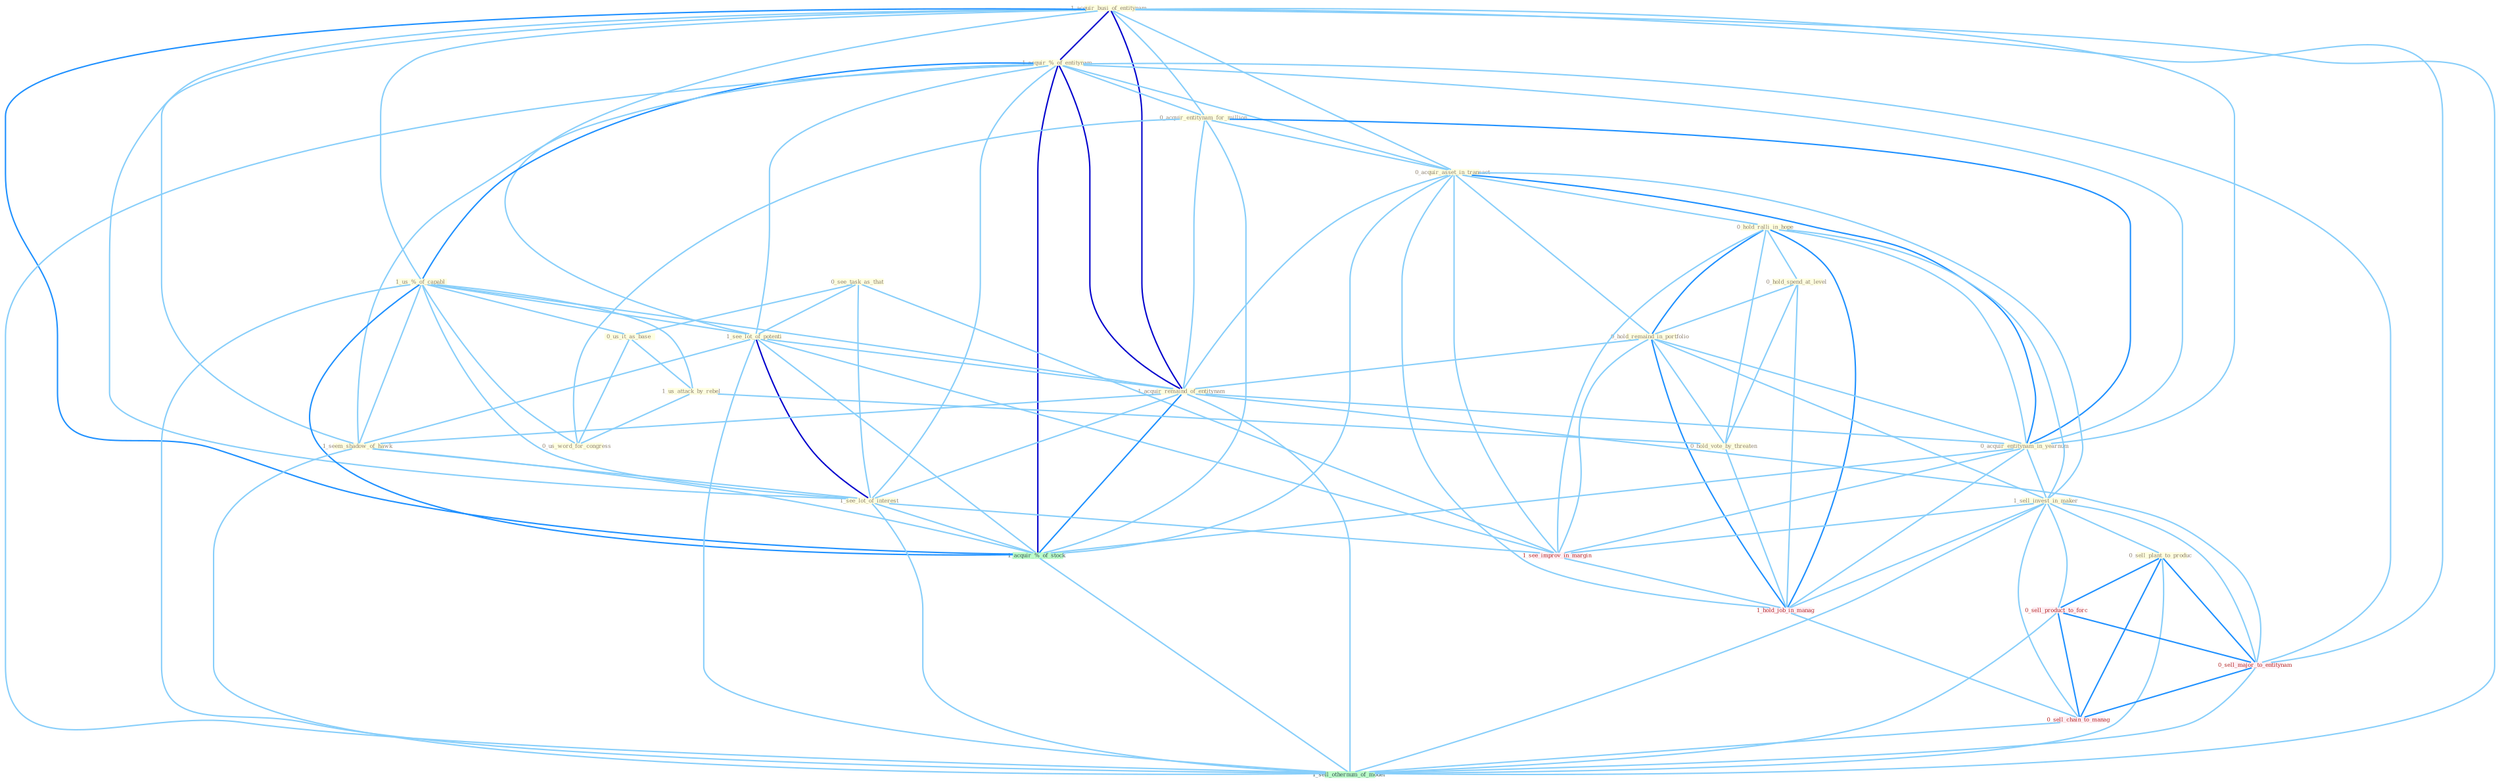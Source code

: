 Graph G{ 
    node
    [shape=polygon,style=filled,width=.5,height=.06,color="#BDFCC9",fixedsize=true,fontsize=4,
    fontcolor="#2f4f4f"];
    {node
    [color="#ffffe0", fontcolor="#8b7d6b"] "1_acquir_busi_of_entitynam " "1_acquir_%_of_entitynam " "0_acquir_entitynam_for_million " "0_acquir_asset_in_transact " "0_hold_ralli_in_hope " "0_see_task_as_that " "0_hold_spend_at_level " "1_us_%_of_capabl " "1_see_lot_of_potenti " "0_hold_remaind_in_portfolio " "0_us_it_as_base " "1_acquir_remaind_of_entitynam " "0_acquir_entitynam_in_yearnum " "1_us_attack_by_rebel " "1_seem_shadow_of_hawk " "1_see_lot_of_interest " "0_us_word_for_congress " "0_hold_vote_by_threaten " "1_sell_invest_in_maker " "0_sell_plant_to_produc "}
{node [color="#fff0f5", fontcolor="#b22222"] "1_see_improv_in_margin " "1_hold_job_in_manag " "0_sell_product_to_forc " "0_sell_major_to_entitynam " "0_sell_chain_to_manag "}
edge [color="#B0E2FF"];

	"1_acquir_busi_of_entitynam " -- "1_acquir_%_of_entitynam " [w="3", color="#0000cd" , len=0.6];
	"1_acquir_busi_of_entitynam " -- "0_acquir_entitynam_for_million " [w="1", color="#87cefa" ];
	"1_acquir_busi_of_entitynam " -- "0_acquir_asset_in_transact " [w="1", color="#87cefa" ];
	"1_acquir_busi_of_entitynam " -- "1_us_%_of_capabl " [w="1", color="#87cefa" ];
	"1_acquir_busi_of_entitynam " -- "1_see_lot_of_potenti " [w="1", color="#87cefa" ];
	"1_acquir_busi_of_entitynam " -- "1_acquir_remaind_of_entitynam " [w="3", color="#0000cd" , len=0.6];
	"1_acquir_busi_of_entitynam " -- "0_acquir_entitynam_in_yearnum " [w="1", color="#87cefa" ];
	"1_acquir_busi_of_entitynam " -- "1_seem_shadow_of_hawk " [w="1", color="#87cefa" ];
	"1_acquir_busi_of_entitynam " -- "1_see_lot_of_interest " [w="1", color="#87cefa" ];
	"1_acquir_busi_of_entitynam " -- "1_acquir_%_of_stock " [w="2", color="#1e90ff" , len=0.8];
	"1_acquir_busi_of_entitynam " -- "0_sell_major_to_entitynam " [w="1", color="#87cefa" ];
	"1_acquir_busi_of_entitynam " -- "1_sell_othernum_of_model " [w="1", color="#87cefa" ];
	"1_acquir_%_of_entitynam " -- "0_acquir_entitynam_for_million " [w="1", color="#87cefa" ];
	"1_acquir_%_of_entitynam " -- "0_acquir_asset_in_transact " [w="1", color="#87cefa" ];
	"1_acquir_%_of_entitynam " -- "1_us_%_of_capabl " [w="2", color="#1e90ff" , len=0.8];
	"1_acquir_%_of_entitynam " -- "1_see_lot_of_potenti " [w="1", color="#87cefa" ];
	"1_acquir_%_of_entitynam " -- "1_acquir_remaind_of_entitynam " [w="3", color="#0000cd" , len=0.6];
	"1_acquir_%_of_entitynam " -- "0_acquir_entitynam_in_yearnum " [w="1", color="#87cefa" ];
	"1_acquir_%_of_entitynam " -- "1_seem_shadow_of_hawk " [w="1", color="#87cefa" ];
	"1_acquir_%_of_entitynam " -- "1_see_lot_of_interest " [w="1", color="#87cefa" ];
	"1_acquir_%_of_entitynam " -- "1_acquir_%_of_stock " [w="3", color="#0000cd" , len=0.6];
	"1_acquir_%_of_entitynam " -- "0_sell_major_to_entitynam " [w="1", color="#87cefa" ];
	"1_acquir_%_of_entitynam " -- "1_sell_othernum_of_model " [w="1", color="#87cefa" ];
	"0_acquir_entitynam_for_million " -- "0_acquir_asset_in_transact " [w="1", color="#87cefa" ];
	"0_acquir_entitynam_for_million " -- "1_acquir_remaind_of_entitynam " [w="1", color="#87cefa" ];
	"0_acquir_entitynam_for_million " -- "0_acquir_entitynam_in_yearnum " [w="2", color="#1e90ff" , len=0.8];
	"0_acquir_entitynam_for_million " -- "0_us_word_for_congress " [w="1", color="#87cefa" ];
	"0_acquir_entitynam_for_million " -- "1_acquir_%_of_stock " [w="1", color="#87cefa" ];
	"0_acquir_asset_in_transact " -- "0_hold_ralli_in_hope " [w="1", color="#87cefa" ];
	"0_acquir_asset_in_transact " -- "0_hold_remaind_in_portfolio " [w="1", color="#87cefa" ];
	"0_acquir_asset_in_transact " -- "1_acquir_remaind_of_entitynam " [w="1", color="#87cefa" ];
	"0_acquir_asset_in_transact " -- "0_acquir_entitynam_in_yearnum " [w="2", color="#1e90ff" , len=0.8];
	"0_acquir_asset_in_transact " -- "1_sell_invest_in_maker " [w="1", color="#87cefa" ];
	"0_acquir_asset_in_transact " -- "1_see_improv_in_margin " [w="1", color="#87cefa" ];
	"0_acquir_asset_in_transact " -- "1_acquir_%_of_stock " [w="1", color="#87cefa" ];
	"0_acquir_asset_in_transact " -- "1_hold_job_in_manag " [w="1", color="#87cefa" ];
	"0_hold_ralli_in_hope " -- "0_hold_spend_at_level " [w="1", color="#87cefa" ];
	"0_hold_ralli_in_hope " -- "0_hold_remaind_in_portfolio " [w="2", color="#1e90ff" , len=0.8];
	"0_hold_ralli_in_hope " -- "0_acquir_entitynam_in_yearnum " [w="1", color="#87cefa" ];
	"0_hold_ralli_in_hope " -- "0_hold_vote_by_threaten " [w="1", color="#87cefa" ];
	"0_hold_ralli_in_hope " -- "1_sell_invest_in_maker " [w="1", color="#87cefa" ];
	"0_hold_ralli_in_hope " -- "1_see_improv_in_margin " [w="1", color="#87cefa" ];
	"0_hold_ralli_in_hope " -- "1_hold_job_in_manag " [w="2", color="#1e90ff" , len=0.8];
	"0_see_task_as_that " -- "1_see_lot_of_potenti " [w="1", color="#87cefa" ];
	"0_see_task_as_that " -- "0_us_it_as_base " [w="1", color="#87cefa" ];
	"0_see_task_as_that " -- "1_see_lot_of_interest " [w="1", color="#87cefa" ];
	"0_see_task_as_that " -- "1_see_improv_in_margin " [w="1", color="#87cefa" ];
	"0_hold_spend_at_level " -- "0_hold_remaind_in_portfolio " [w="1", color="#87cefa" ];
	"0_hold_spend_at_level " -- "0_hold_vote_by_threaten " [w="1", color="#87cefa" ];
	"0_hold_spend_at_level " -- "1_hold_job_in_manag " [w="1", color="#87cefa" ];
	"1_us_%_of_capabl " -- "1_see_lot_of_potenti " [w="1", color="#87cefa" ];
	"1_us_%_of_capabl " -- "0_us_it_as_base " [w="1", color="#87cefa" ];
	"1_us_%_of_capabl " -- "1_acquir_remaind_of_entitynam " [w="1", color="#87cefa" ];
	"1_us_%_of_capabl " -- "1_us_attack_by_rebel " [w="1", color="#87cefa" ];
	"1_us_%_of_capabl " -- "1_seem_shadow_of_hawk " [w="1", color="#87cefa" ];
	"1_us_%_of_capabl " -- "1_see_lot_of_interest " [w="1", color="#87cefa" ];
	"1_us_%_of_capabl " -- "0_us_word_for_congress " [w="1", color="#87cefa" ];
	"1_us_%_of_capabl " -- "1_acquir_%_of_stock " [w="2", color="#1e90ff" , len=0.8];
	"1_us_%_of_capabl " -- "1_sell_othernum_of_model " [w="1", color="#87cefa" ];
	"1_see_lot_of_potenti " -- "1_acquir_remaind_of_entitynam " [w="1", color="#87cefa" ];
	"1_see_lot_of_potenti " -- "1_seem_shadow_of_hawk " [w="1", color="#87cefa" ];
	"1_see_lot_of_potenti " -- "1_see_lot_of_interest " [w="3", color="#0000cd" , len=0.6];
	"1_see_lot_of_potenti " -- "1_see_improv_in_margin " [w="1", color="#87cefa" ];
	"1_see_lot_of_potenti " -- "1_acquir_%_of_stock " [w="1", color="#87cefa" ];
	"1_see_lot_of_potenti " -- "1_sell_othernum_of_model " [w="1", color="#87cefa" ];
	"0_hold_remaind_in_portfolio " -- "1_acquir_remaind_of_entitynam " [w="1", color="#87cefa" ];
	"0_hold_remaind_in_portfolio " -- "0_acquir_entitynam_in_yearnum " [w="1", color="#87cefa" ];
	"0_hold_remaind_in_portfolio " -- "0_hold_vote_by_threaten " [w="1", color="#87cefa" ];
	"0_hold_remaind_in_portfolio " -- "1_sell_invest_in_maker " [w="1", color="#87cefa" ];
	"0_hold_remaind_in_portfolio " -- "1_see_improv_in_margin " [w="1", color="#87cefa" ];
	"0_hold_remaind_in_portfolio " -- "1_hold_job_in_manag " [w="2", color="#1e90ff" , len=0.8];
	"0_us_it_as_base " -- "1_us_attack_by_rebel " [w="1", color="#87cefa" ];
	"0_us_it_as_base " -- "0_us_word_for_congress " [w="1", color="#87cefa" ];
	"1_acquir_remaind_of_entitynam " -- "0_acquir_entitynam_in_yearnum " [w="1", color="#87cefa" ];
	"1_acquir_remaind_of_entitynam " -- "1_seem_shadow_of_hawk " [w="1", color="#87cefa" ];
	"1_acquir_remaind_of_entitynam " -- "1_see_lot_of_interest " [w="1", color="#87cefa" ];
	"1_acquir_remaind_of_entitynam " -- "1_acquir_%_of_stock " [w="2", color="#1e90ff" , len=0.8];
	"1_acquir_remaind_of_entitynam " -- "0_sell_major_to_entitynam " [w="1", color="#87cefa" ];
	"1_acquir_remaind_of_entitynam " -- "1_sell_othernum_of_model " [w="1", color="#87cefa" ];
	"0_acquir_entitynam_in_yearnum " -- "1_sell_invest_in_maker " [w="1", color="#87cefa" ];
	"0_acquir_entitynam_in_yearnum " -- "1_see_improv_in_margin " [w="1", color="#87cefa" ];
	"0_acquir_entitynam_in_yearnum " -- "1_acquir_%_of_stock " [w="1", color="#87cefa" ];
	"0_acquir_entitynam_in_yearnum " -- "1_hold_job_in_manag " [w="1", color="#87cefa" ];
	"1_us_attack_by_rebel " -- "0_us_word_for_congress " [w="1", color="#87cefa" ];
	"1_us_attack_by_rebel " -- "0_hold_vote_by_threaten " [w="1", color="#87cefa" ];
	"1_seem_shadow_of_hawk " -- "1_see_lot_of_interest " [w="1", color="#87cefa" ];
	"1_seem_shadow_of_hawk " -- "1_acquir_%_of_stock " [w="1", color="#87cefa" ];
	"1_seem_shadow_of_hawk " -- "1_sell_othernum_of_model " [w="1", color="#87cefa" ];
	"1_see_lot_of_interest " -- "1_see_improv_in_margin " [w="1", color="#87cefa" ];
	"1_see_lot_of_interest " -- "1_acquir_%_of_stock " [w="1", color="#87cefa" ];
	"1_see_lot_of_interest " -- "1_sell_othernum_of_model " [w="1", color="#87cefa" ];
	"0_hold_vote_by_threaten " -- "1_hold_job_in_manag " [w="1", color="#87cefa" ];
	"1_sell_invest_in_maker " -- "0_sell_plant_to_produc " [w="1", color="#87cefa" ];
	"1_sell_invest_in_maker " -- "1_see_improv_in_margin " [w="1", color="#87cefa" ];
	"1_sell_invest_in_maker " -- "1_hold_job_in_manag " [w="1", color="#87cefa" ];
	"1_sell_invest_in_maker " -- "0_sell_product_to_forc " [w="1", color="#87cefa" ];
	"1_sell_invest_in_maker " -- "0_sell_major_to_entitynam " [w="1", color="#87cefa" ];
	"1_sell_invest_in_maker " -- "0_sell_chain_to_manag " [w="1", color="#87cefa" ];
	"1_sell_invest_in_maker " -- "1_sell_othernum_of_model " [w="1", color="#87cefa" ];
	"0_sell_plant_to_produc " -- "0_sell_product_to_forc " [w="2", color="#1e90ff" , len=0.8];
	"0_sell_plant_to_produc " -- "0_sell_major_to_entitynam " [w="2", color="#1e90ff" , len=0.8];
	"0_sell_plant_to_produc " -- "0_sell_chain_to_manag " [w="2", color="#1e90ff" , len=0.8];
	"0_sell_plant_to_produc " -- "1_sell_othernum_of_model " [w="1", color="#87cefa" ];
	"1_see_improv_in_margin " -- "1_hold_job_in_manag " [w="1", color="#87cefa" ];
	"1_acquir_%_of_stock " -- "1_sell_othernum_of_model " [w="1", color="#87cefa" ];
	"1_hold_job_in_manag " -- "0_sell_chain_to_manag " [w="1", color="#87cefa" ];
	"0_sell_product_to_forc " -- "0_sell_major_to_entitynam " [w="2", color="#1e90ff" , len=0.8];
	"0_sell_product_to_forc " -- "0_sell_chain_to_manag " [w="2", color="#1e90ff" , len=0.8];
	"0_sell_product_to_forc " -- "1_sell_othernum_of_model " [w="1", color="#87cefa" ];
	"0_sell_major_to_entitynam " -- "0_sell_chain_to_manag " [w="2", color="#1e90ff" , len=0.8];
	"0_sell_major_to_entitynam " -- "1_sell_othernum_of_model " [w="1", color="#87cefa" ];
	"0_sell_chain_to_manag " -- "1_sell_othernum_of_model " [w="1", color="#87cefa" ];
}